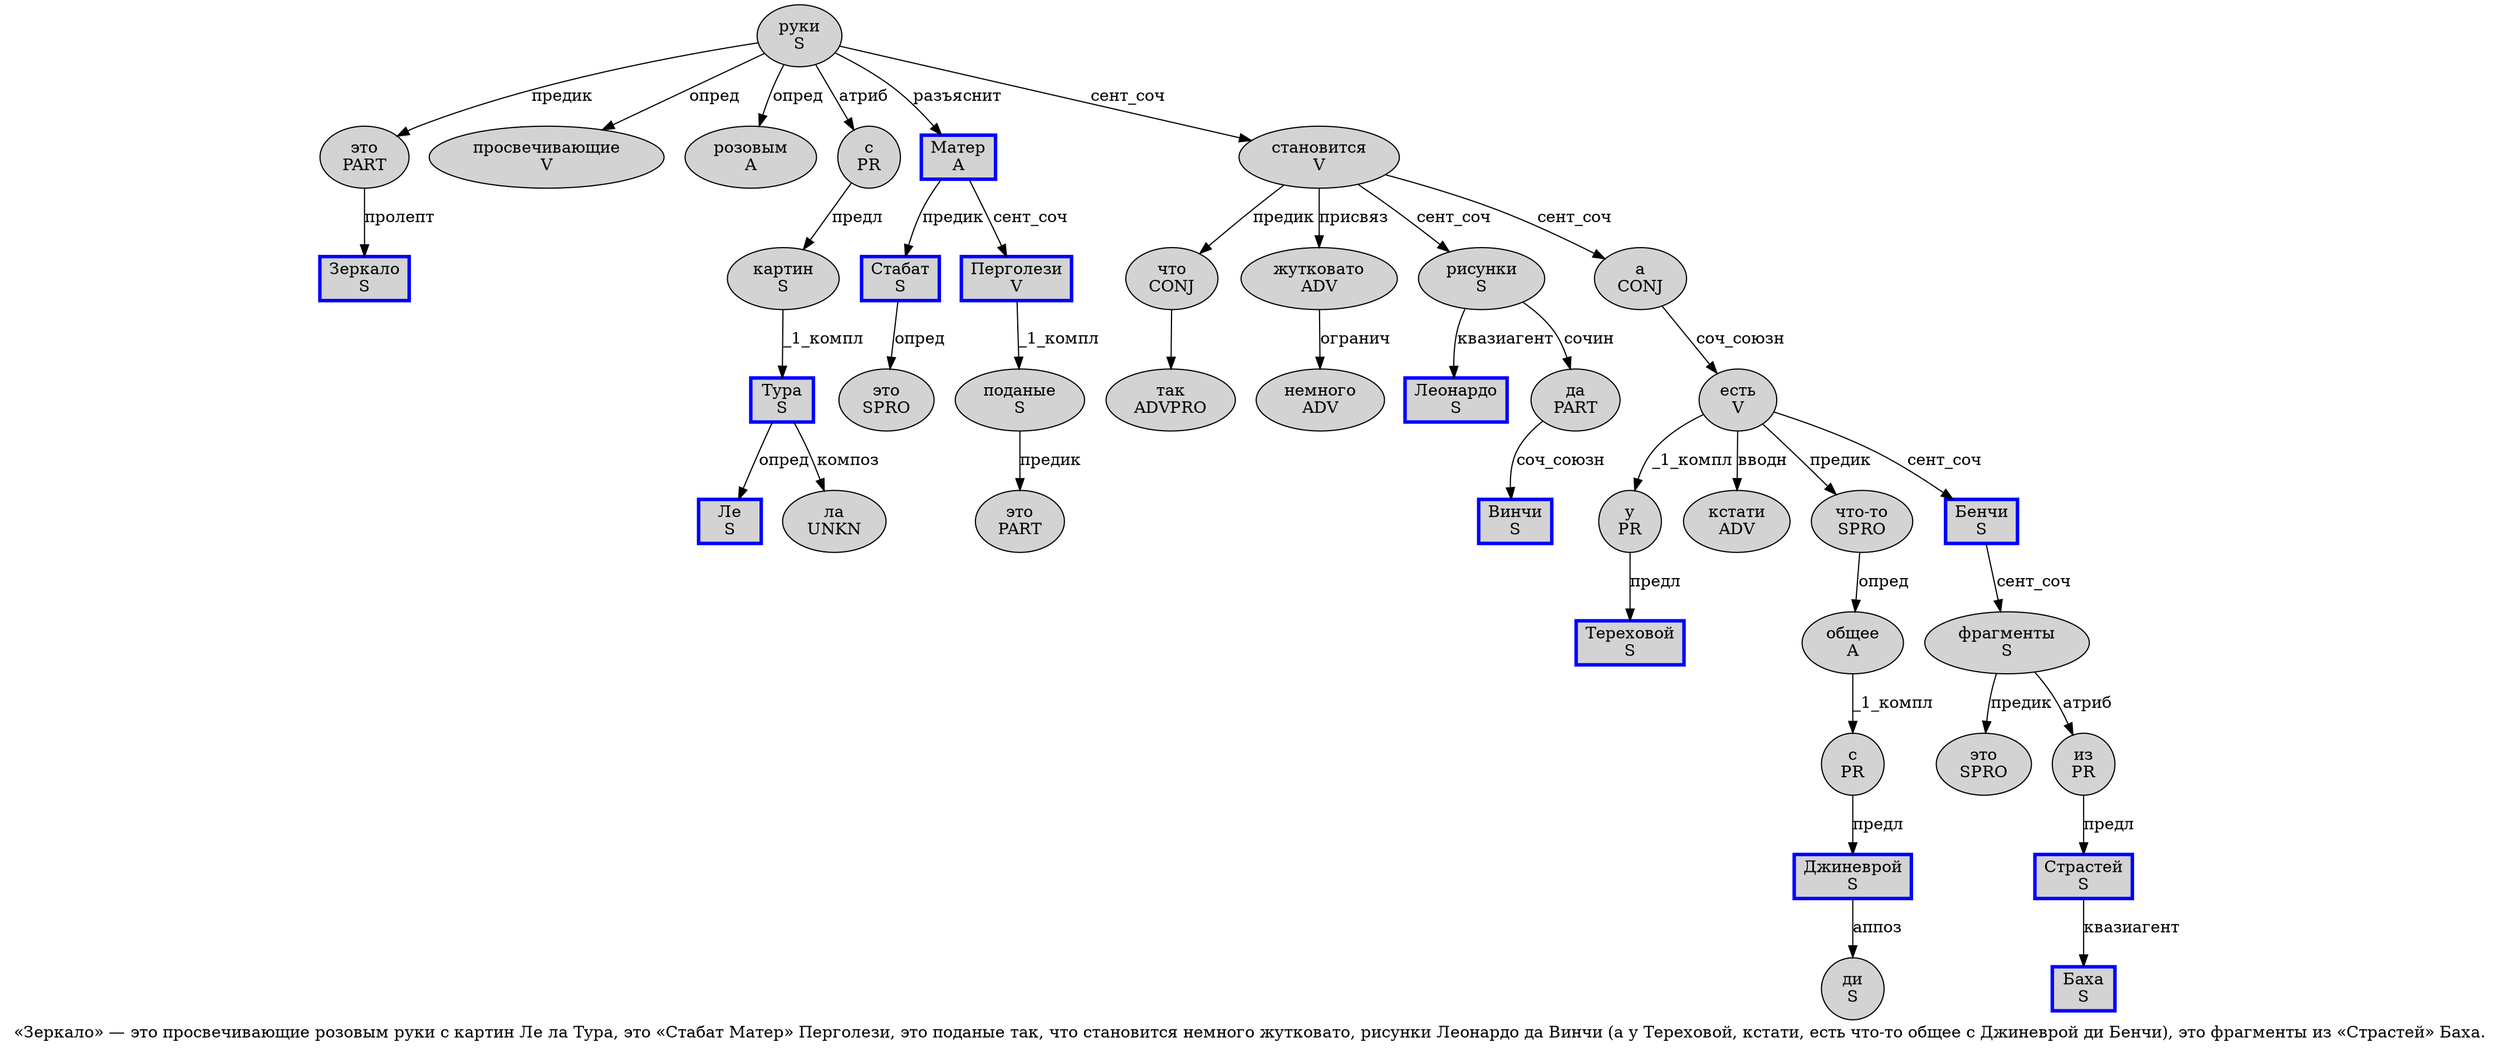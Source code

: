 digraph SENTENCE_1990 {
	graph [label="«Зеркало» — это просвечивающие розовым руки с картин Ле ла Тура, это «Стабат Матер» Перголези, это поданые так, что становится немного жутковато, рисунки Леонардо да Винчи (а у Тереховой, кстати, есть что-то общее с Джиневрой ди Бенчи), это фрагменты из «Страстей» Баха."]
	node [style=filled]
		1 [label="Зеркало
S" color=blue fillcolor=lightgray penwidth=3 shape=box]
		4 [label="это
PART" color="" fillcolor=lightgray penwidth=1 shape=ellipse]
		5 [label="просвечивающие
V" color="" fillcolor=lightgray penwidth=1 shape=ellipse]
		6 [label="розовым
A" color="" fillcolor=lightgray penwidth=1 shape=ellipse]
		7 [label="руки
S" color="" fillcolor=lightgray penwidth=1 shape=ellipse]
		8 [label="с
PR" color="" fillcolor=lightgray penwidth=1 shape=ellipse]
		9 [label="картин
S" color="" fillcolor=lightgray penwidth=1 shape=ellipse]
		10 [label="Ле
S" color=blue fillcolor=lightgray penwidth=3 shape=box]
		11 [label="ла
UNKN" color="" fillcolor=lightgray penwidth=1 shape=ellipse]
		12 [label="Тура
S" color=blue fillcolor=lightgray penwidth=3 shape=box]
		14 [label="это
SPRO" color="" fillcolor=lightgray penwidth=1 shape=ellipse]
		16 [label="Стабат
S" color=blue fillcolor=lightgray penwidth=3 shape=box]
		17 [label="Матер
A" color=blue fillcolor=lightgray penwidth=3 shape=box]
		19 [label="Перголези
V" color=blue fillcolor=lightgray penwidth=3 shape=box]
		21 [label="это
PART" color="" fillcolor=lightgray penwidth=1 shape=ellipse]
		22 [label="поданые
S" color="" fillcolor=lightgray penwidth=1 shape=ellipse]
		23 [label="так
ADVPRO" color="" fillcolor=lightgray penwidth=1 shape=ellipse]
		25 [label="что
CONJ" color="" fillcolor=lightgray penwidth=1 shape=ellipse]
		26 [label="становится
V" color="" fillcolor=lightgray penwidth=1 shape=ellipse]
		27 [label="немного
ADV" color="" fillcolor=lightgray penwidth=1 shape=ellipse]
		28 [label="жутковато
ADV" color="" fillcolor=lightgray penwidth=1 shape=ellipse]
		30 [label="рисунки
S" color="" fillcolor=lightgray penwidth=1 shape=ellipse]
		31 [label="Леонардо
S" color=blue fillcolor=lightgray penwidth=3 shape=box]
		32 [label="да
PART" color="" fillcolor=lightgray penwidth=1 shape=ellipse]
		33 [label="Винчи
S" color=blue fillcolor=lightgray penwidth=3 shape=box]
		35 [label="а
CONJ" color="" fillcolor=lightgray penwidth=1 shape=ellipse]
		36 [label="у
PR" color="" fillcolor=lightgray penwidth=1 shape=ellipse]
		37 [label="Тереховой
S" color=blue fillcolor=lightgray penwidth=3 shape=box]
		39 [label="кстати
ADV" color="" fillcolor=lightgray penwidth=1 shape=ellipse]
		41 [label="есть
V" color="" fillcolor=lightgray penwidth=1 shape=ellipse]
		42 [label="что-то
SPRO" color="" fillcolor=lightgray penwidth=1 shape=ellipse]
		43 [label="общее
A" color="" fillcolor=lightgray penwidth=1 shape=ellipse]
		44 [label="с
PR" color="" fillcolor=lightgray penwidth=1 shape=ellipse]
		45 [label="Джиневрой
S" color=blue fillcolor=lightgray penwidth=3 shape=box]
		46 [label="ди
S" color="" fillcolor=lightgray penwidth=1 shape=ellipse]
		47 [label="Бенчи
S" color=blue fillcolor=lightgray penwidth=3 shape=box]
		50 [label="это
SPRO" color="" fillcolor=lightgray penwidth=1 shape=ellipse]
		51 [label="фрагменты
S" color="" fillcolor=lightgray penwidth=1 shape=ellipse]
		52 [label="из
PR" color="" fillcolor=lightgray penwidth=1 shape=ellipse]
		54 [label="Страстей
S" color=blue fillcolor=lightgray penwidth=3 shape=box]
		56 [label="Баха
S" color=blue fillcolor=lightgray penwidth=3 shape=box]
			45 -> 46 [label="аппоз"]
			22 -> 21 [label="предик"]
			43 -> 44 [label="_1_компл"]
			47 -> 51 [label="сент_соч"]
			42 -> 43 [label="опред"]
			30 -> 31 [label="квазиагент"]
			30 -> 32 [label="сочин"]
			26 -> 25 [label="предик"]
			26 -> 28 [label="присвяз"]
			26 -> 30 [label="сент_соч"]
			26 -> 35 [label="сент_соч"]
			12 -> 10 [label="опред"]
			12 -> 11 [label="композ"]
			44 -> 45 [label="предл"]
			4 -> 1 [label="пролепт"]
			52 -> 54 [label="предл"]
			17 -> 16 [label="предик"]
			17 -> 19 [label="сент_соч"]
			54 -> 56 [label="квазиагент"]
			9 -> 12 [label="_1_компл"]
			36 -> 37 [label="предл"]
			25 -> 23
			19 -> 22 [label="_1_компл"]
			51 -> 50 [label="предик"]
			51 -> 52 [label="атриб"]
			32 -> 33 [label="соч_союзн"]
			7 -> 4 [label="предик"]
			7 -> 5 [label="опред"]
			7 -> 6 [label="опред"]
			7 -> 8 [label="атриб"]
			7 -> 17 [label="разъяснит"]
			7 -> 26 [label="сент_соч"]
			8 -> 9 [label="предл"]
			35 -> 41 [label="соч_союзн"]
			28 -> 27 [label="огранич"]
			16 -> 14 [label="опред"]
			41 -> 36 [label="_1_компл"]
			41 -> 39 [label="вводн"]
			41 -> 42 [label="предик"]
			41 -> 47 [label="сент_соч"]
}